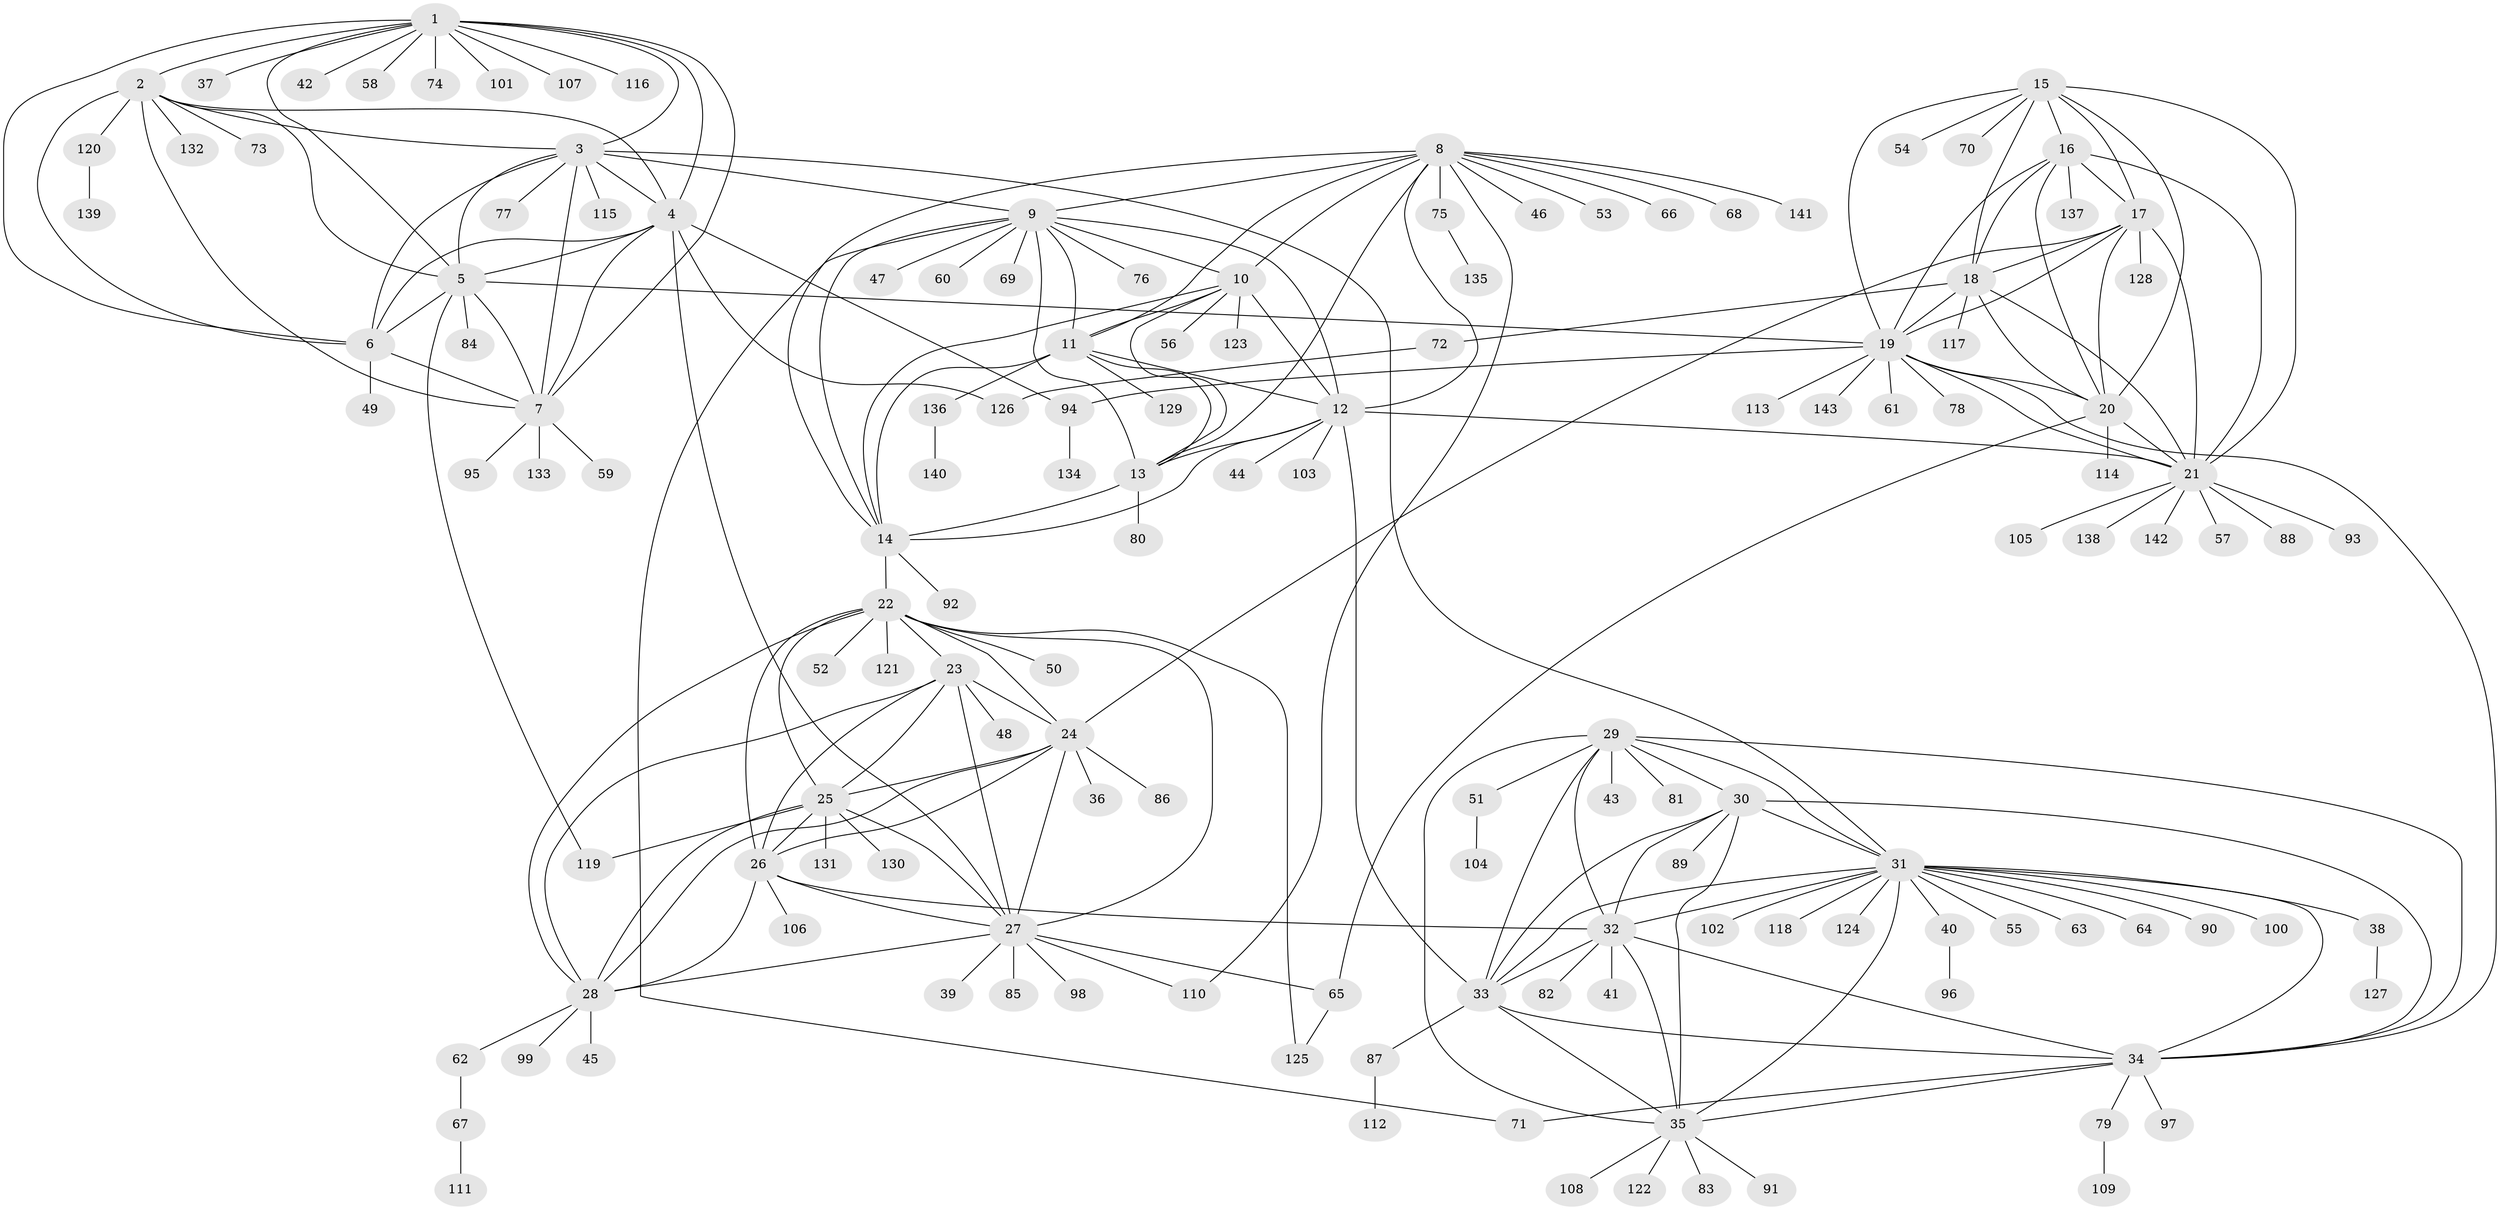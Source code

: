// coarse degree distribution, {10: 0.04424778761061947, 21: 0.008849557522123894, 7: 0.035398230088495575, 8: 0.05309734513274336, 11: 0.017699115044247787, 13: 0.017699115044247787, 6: 0.035398230088495575, 4: 0.008849557522123894, 1: 0.7168141592920354, 2: 0.061946902654867256}
// Generated by graph-tools (version 1.1) at 2025/24/03/03/25 07:24:12]
// undirected, 143 vertices, 230 edges
graph export_dot {
graph [start="1"]
  node [color=gray90,style=filled];
  1;
  2;
  3;
  4;
  5;
  6;
  7;
  8;
  9;
  10;
  11;
  12;
  13;
  14;
  15;
  16;
  17;
  18;
  19;
  20;
  21;
  22;
  23;
  24;
  25;
  26;
  27;
  28;
  29;
  30;
  31;
  32;
  33;
  34;
  35;
  36;
  37;
  38;
  39;
  40;
  41;
  42;
  43;
  44;
  45;
  46;
  47;
  48;
  49;
  50;
  51;
  52;
  53;
  54;
  55;
  56;
  57;
  58;
  59;
  60;
  61;
  62;
  63;
  64;
  65;
  66;
  67;
  68;
  69;
  70;
  71;
  72;
  73;
  74;
  75;
  76;
  77;
  78;
  79;
  80;
  81;
  82;
  83;
  84;
  85;
  86;
  87;
  88;
  89;
  90;
  91;
  92;
  93;
  94;
  95;
  96;
  97;
  98;
  99;
  100;
  101;
  102;
  103;
  104;
  105;
  106;
  107;
  108;
  109;
  110;
  111;
  112;
  113;
  114;
  115;
  116;
  117;
  118;
  119;
  120;
  121;
  122;
  123;
  124;
  125;
  126;
  127;
  128;
  129;
  130;
  131;
  132;
  133;
  134;
  135;
  136;
  137;
  138;
  139;
  140;
  141;
  142;
  143;
  1 -- 2;
  1 -- 3;
  1 -- 4;
  1 -- 5;
  1 -- 6;
  1 -- 7;
  1 -- 37;
  1 -- 42;
  1 -- 58;
  1 -- 74;
  1 -- 101;
  1 -- 107;
  1 -- 116;
  2 -- 3;
  2 -- 4;
  2 -- 5;
  2 -- 6;
  2 -- 7;
  2 -- 73;
  2 -- 120;
  2 -- 132;
  3 -- 4;
  3 -- 5;
  3 -- 6;
  3 -- 7;
  3 -- 9;
  3 -- 31;
  3 -- 77;
  3 -- 115;
  4 -- 5;
  4 -- 6;
  4 -- 7;
  4 -- 27;
  4 -- 94;
  4 -- 126;
  5 -- 6;
  5 -- 7;
  5 -- 19;
  5 -- 84;
  5 -- 119;
  6 -- 7;
  6 -- 49;
  7 -- 59;
  7 -- 95;
  7 -- 133;
  8 -- 9;
  8 -- 10;
  8 -- 11;
  8 -- 12;
  8 -- 13;
  8 -- 14;
  8 -- 46;
  8 -- 53;
  8 -- 66;
  8 -- 68;
  8 -- 75;
  8 -- 110;
  8 -- 141;
  9 -- 10;
  9 -- 11;
  9 -- 12;
  9 -- 13;
  9 -- 14;
  9 -- 47;
  9 -- 60;
  9 -- 69;
  9 -- 71;
  9 -- 76;
  10 -- 11;
  10 -- 12;
  10 -- 13;
  10 -- 14;
  10 -- 56;
  10 -- 123;
  11 -- 12;
  11 -- 13;
  11 -- 14;
  11 -- 129;
  11 -- 136;
  12 -- 13;
  12 -- 14;
  12 -- 21;
  12 -- 33;
  12 -- 44;
  12 -- 103;
  13 -- 14;
  13 -- 80;
  14 -- 22;
  14 -- 92;
  15 -- 16;
  15 -- 17;
  15 -- 18;
  15 -- 19;
  15 -- 20;
  15 -- 21;
  15 -- 54;
  15 -- 70;
  16 -- 17;
  16 -- 18;
  16 -- 19;
  16 -- 20;
  16 -- 21;
  16 -- 137;
  17 -- 18;
  17 -- 19;
  17 -- 20;
  17 -- 21;
  17 -- 24;
  17 -- 128;
  18 -- 19;
  18 -- 20;
  18 -- 21;
  18 -- 72;
  18 -- 117;
  19 -- 20;
  19 -- 21;
  19 -- 34;
  19 -- 61;
  19 -- 78;
  19 -- 94;
  19 -- 113;
  19 -- 143;
  20 -- 21;
  20 -- 65;
  20 -- 114;
  21 -- 57;
  21 -- 88;
  21 -- 93;
  21 -- 105;
  21 -- 138;
  21 -- 142;
  22 -- 23;
  22 -- 24;
  22 -- 25;
  22 -- 26;
  22 -- 27;
  22 -- 28;
  22 -- 50;
  22 -- 52;
  22 -- 121;
  22 -- 125;
  23 -- 24;
  23 -- 25;
  23 -- 26;
  23 -- 27;
  23 -- 28;
  23 -- 48;
  24 -- 25;
  24 -- 26;
  24 -- 27;
  24 -- 28;
  24 -- 36;
  24 -- 86;
  25 -- 26;
  25 -- 27;
  25 -- 28;
  25 -- 119;
  25 -- 130;
  25 -- 131;
  26 -- 27;
  26 -- 28;
  26 -- 32;
  26 -- 106;
  27 -- 28;
  27 -- 39;
  27 -- 65;
  27 -- 85;
  27 -- 98;
  27 -- 110;
  28 -- 45;
  28 -- 62;
  28 -- 99;
  29 -- 30;
  29 -- 31;
  29 -- 32;
  29 -- 33;
  29 -- 34;
  29 -- 35;
  29 -- 43;
  29 -- 51;
  29 -- 81;
  30 -- 31;
  30 -- 32;
  30 -- 33;
  30 -- 34;
  30 -- 35;
  30 -- 89;
  31 -- 32;
  31 -- 33;
  31 -- 34;
  31 -- 35;
  31 -- 38;
  31 -- 40;
  31 -- 55;
  31 -- 63;
  31 -- 64;
  31 -- 90;
  31 -- 100;
  31 -- 102;
  31 -- 118;
  31 -- 124;
  32 -- 33;
  32 -- 34;
  32 -- 35;
  32 -- 41;
  32 -- 82;
  33 -- 34;
  33 -- 35;
  33 -- 87;
  34 -- 35;
  34 -- 71;
  34 -- 79;
  34 -- 97;
  35 -- 83;
  35 -- 91;
  35 -- 108;
  35 -- 122;
  38 -- 127;
  40 -- 96;
  51 -- 104;
  62 -- 67;
  65 -- 125;
  67 -- 111;
  72 -- 126;
  75 -- 135;
  79 -- 109;
  87 -- 112;
  94 -- 134;
  120 -- 139;
  136 -- 140;
}
